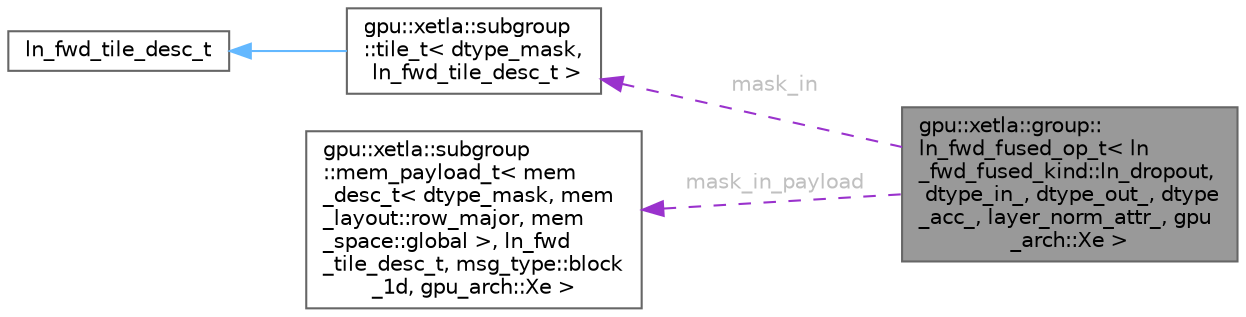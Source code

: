 digraph "gpu::xetla::group::ln_fwd_fused_op_t&lt; ln_fwd_fused_kind::ln_dropout, dtype_in_, dtype_out_, dtype_acc_, layer_norm_attr_, gpu_arch::Xe &gt;"
{
 // LATEX_PDF_SIZE
  bgcolor="transparent";
  edge [fontname=Helvetica,fontsize=10,labelfontname=Helvetica,labelfontsize=10];
  node [fontname=Helvetica,fontsize=10,shape=box,height=0.2,width=0.4];
  rankdir="LR";
  Node1 [id="Node000001",label="gpu::xetla::group::\lln_fwd_fused_op_t\< ln\l_fwd_fused_kind::ln_dropout,\l dtype_in_, dtype_out_, dtype\l_acc_, layer_norm_attr_, gpu\l_arch::Xe \>",height=0.2,width=0.4,color="gray40", fillcolor="grey60", style="filled", fontcolor="black",tooltip=" "];
  Node2 -> Node1 [id="edge1_Node000001_Node000002",dir="back",color="darkorchid3",style="dashed",tooltip=" ",label=" mask_in",fontcolor="grey" ];
  Node2 [id="Node000002",label="gpu::xetla::subgroup\l::tile_t\< dtype_mask,\l ln_fwd_tile_desc_t \>",height=0.2,width=0.4,color="gray40", fillcolor="white", style="filled",URL="$structgpu_1_1xetla_1_1subgroup_1_1tile__t.html",tooltip=" "];
  Node3 -> Node2 [id="edge2_Node000002_Node000003",dir="back",color="steelblue1",style="solid",tooltip=" "];
  Node3 [id="Node000003",label="ln_fwd_tile_desc_t",height=0.2,width=0.4,color="gray40", fillcolor="white", style="filled",tooltip=" "];
  Node4 -> Node1 [id="edge3_Node000001_Node000004",dir="back",color="darkorchid3",style="dashed",tooltip=" ",label=" mask_in_payload",fontcolor="grey" ];
  Node4 [id="Node000004",label="gpu::xetla::subgroup\l::mem_payload_t\< mem\l_desc_t\< dtype_mask, mem\l_layout::row_major, mem\l_space::global \>, ln_fwd\l_tile_desc_t, msg_type::block\l_1d, gpu_arch::Xe \>",height=0.2,width=0.4,color="gray40", fillcolor="white", style="filled",URL="$structgpu_1_1xetla_1_1subgroup_1_1mem__payload__t.html",tooltip=" "];
}
